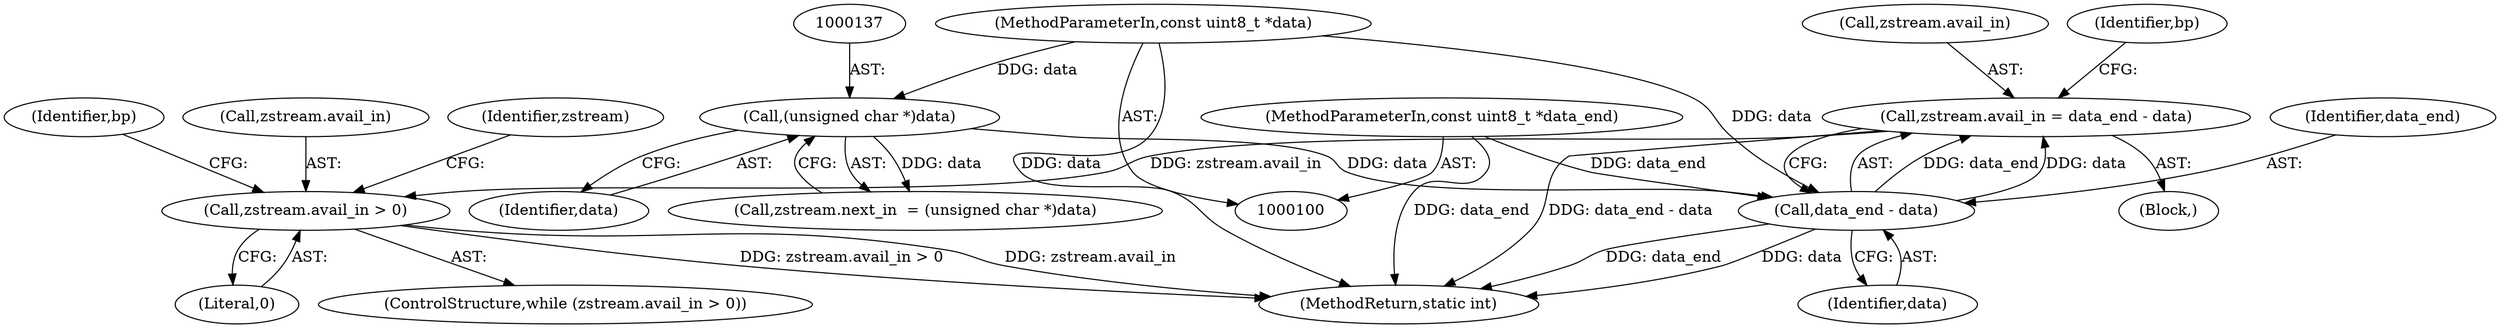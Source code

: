 digraph "0_FFmpeg_e371f031b942d73e02c090170975561fabd5c264@integer" {
"1000139" [label="(Call,zstream.avail_in = data_end - data)"];
"1000143" [label="(Call,data_end - data)"];
"1000103" [label="(MethodParameterIn,const uint8_t *data_end)"];
"1000136" [label="(Call,(unsigned char *)data)"];
"1000102" [label="(MethodParameterIn,const uint8_t *data)"];
"1000152" [label="(Call,zstream.avail_in > 0)"];
"1000104" [label="(Block,)"];
"1000140" [label="(Call,zstream.avail_in)"];
"1000159" [label="(Identifier,bp)"];
"1000102" [label="(MethodParameterIn,const uint8_t *data)"];
"1000136" [label="(Call,(unsigned char *)data)"];
"1000147" [label="(Identifier,bp)"];
"1000139" [label="(Call,zstream.avail_in = data_end - data)"];
"1000138" [label="(Identifier,data)"];
"1000145" [label="(Identifier,data)"];
"1000103" [label="(MethodParameterIn,const uint8_t *data_end)"];
"1000240" [label="(MethodReturn,static int)"];
"1000144" [label="(Identifier,data_end)"];
"1000151" [label="(ControlStructure,while (zstream.avail_in > 0))"];
"1000152" [label="(Call,zstream.avail_in > 0)"];
"1000153" [label="(Call,zstream.avail_in)"];
"1000132" [label="(Call,zstream.next_in  = (unsigned char *)data)"];
"1000156" [label="(Literal,0)"];
"1000219" [label="(Identifier,zstream)"];
"1000143" [label="(Call,data_end - data)"];
"1000139" -> "1000104"  [label="AST: "];
"1000139" -> "1000143"  [label="CFG: "];
"1000140" -> "1000139"  [label="AST: "];
"1000143" -> "1000139"  [label="AST: "];
"1000147" -> "1000139"  [label="CFG: "];
"1000139" -> "1000240"  [label="DDG: data_end - data"];
"1000143" -> "1000139"  [label="DDG: data_end"];
"1000143" -> "1000139"  [label="DDG: data"];
"1000139" -> "1000152"  [label="DDG: zstream.avail_in"];
"1000143" -> "1000145"  [label="CFG: "];
"1000144" -> "1000143"  [label="AST: "];
"1000145" -> "1000143"  [label="AST: "];
"1000143" -> "1000240"  [label="DDG: data_end"];
"1000143" -> "1000240"  [label="DDG: data"];
"1000103" -> "1000143"  [label="DDG: data_end"];
"1000136" -> "1000143"  [label="DDG: data"];
"1000102" -> "1000143"  [label="DDG: data"];
"1000103" -> "1000100"  [label="AST: "];
"1000103" -> "1000240"  [label="DDG: data_end"];
"1000136" -> "1000132"  [label="AST: "];
"1000136" -> "1000138"  [label="CFG: "];
"1000137" -> "1000136"  [label="AST: "];
"1000138" -> "1000136"  [label="AST: "];
"1000132" -> "1000136"  [label="CFG: "];
"1000136" -> "1000132"  [label="DDG: data"];
"1000102" -> "1000136"  [label="DDG: data"];
"1000102" -> "1000100"  [label="AST: "];
"1000102" -> "1000240"  [label="DDG: data"];
"1000152" -> "1000151"  [label="AST: "];
"1000152" -> "1000156"  [label="CFG: "];
"1000153" -> "1000152"  [label="AST: "];
"1000156" -> "1000152"  [label="AST: "];
"1000159" -> "1000152"  [label="CFG: "];
"1000219" -> "1000152"  [label="CFG: "];
"1000152" -> "1000240"  [label="DDG: zstream.avail_in > 0"];
"1000152" -> "1000240"  [label="DDG: zstream.avail_in"];
}
